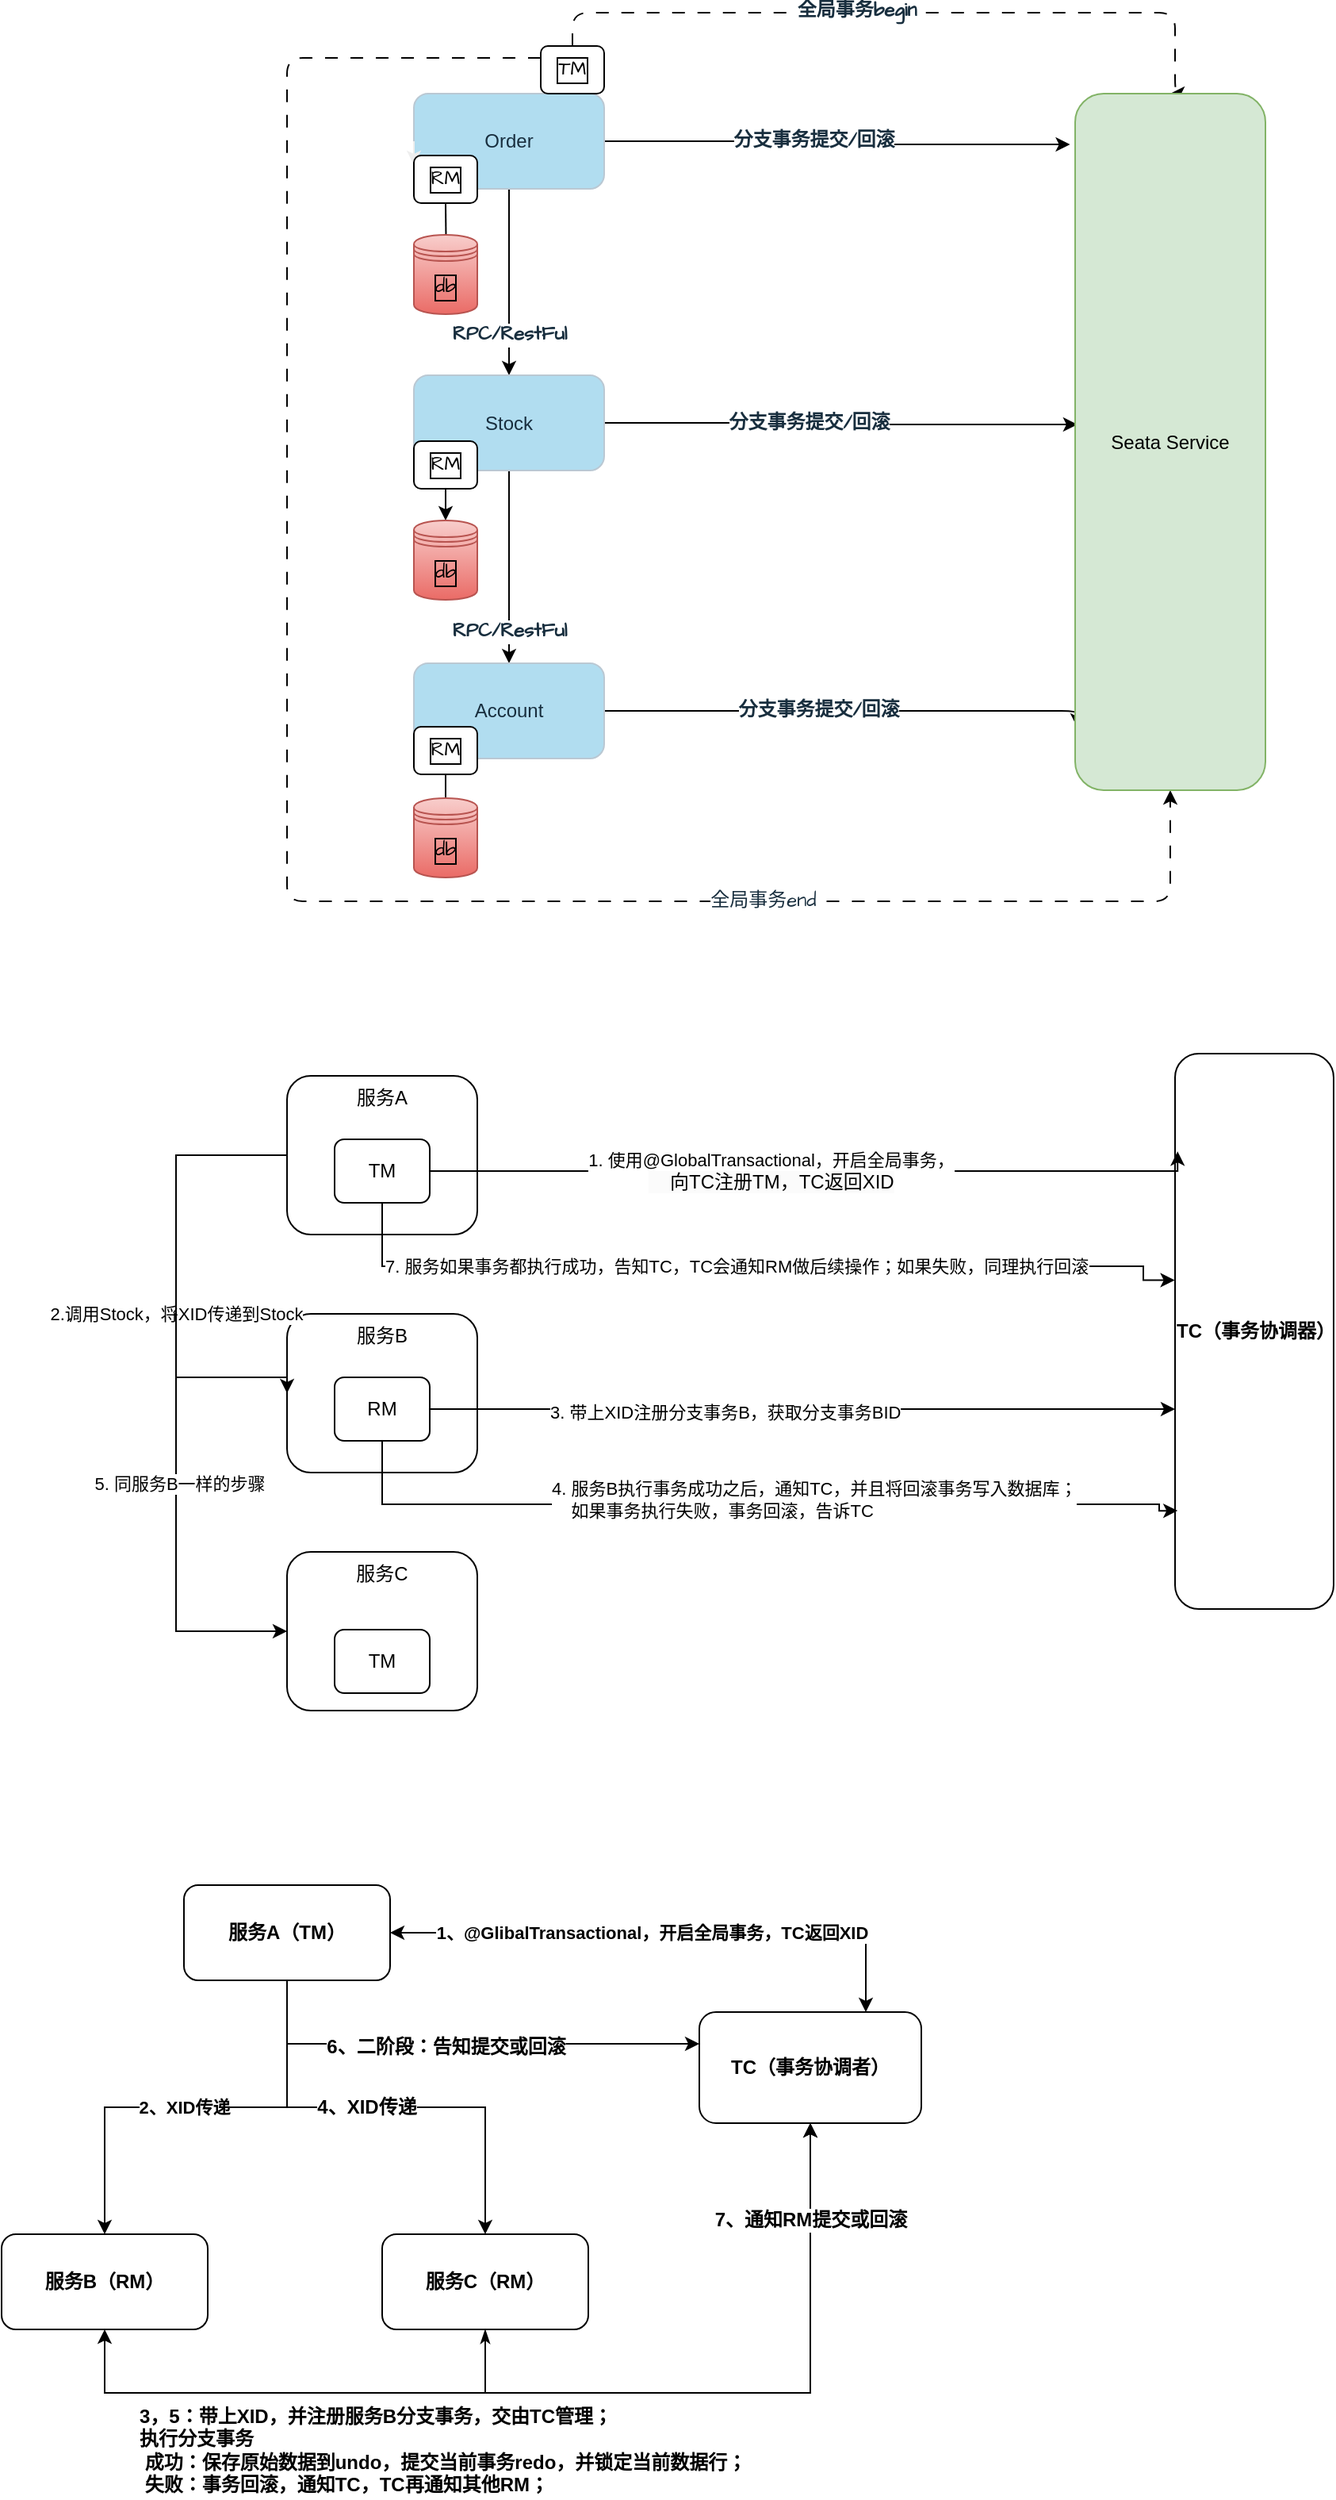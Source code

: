 <mxfile version="20.8.19" type="github">
  <diagram id="EijaFWclXzNpHAFsAF2D" name="第 1 页">
    <mxGraphModel dx="1219" dy="656" grid="1" gridSize="10" guides="1" tooltips="1" connect="1" arrows="1" fold="1" page="1" pageScale="1" pageWidth="827" pageHeight="1169" math="0" shadow="0">
      <root>
        <mxCell id="0" />
        <mxCell id="1" parent="0" />
        <mxCell id="QYrEDv9TqQ3OovLWhWfL-129" value="服务A（TM）" style="rounded=1;whiteSpace=wrap;html=1;glass=0;pointerEvents=1;fontStyle=1;" vertex="1" parent="1">
          <mxGeometry x="145" y="1270" width="130" height="60" as="geometry" />
        </mxCell>
        <mxCell id="QYrEDv9TqQ3OovLWhWfL-101" value="服务B" style="rounded=1;glass=0;pointerEvents=1;verticalAlign=top;whiteSpace=wrap;movable=1;resizable=1;rotatable=1;deletable=1;editable=1;locked=0;connectable=1;" vertex="1" parent="1">
          <mxGeometry x="210" y="910" width="120" height="100" as="geometry" />
        </mxCell>
        <mxCell id="QYrEDv9TqQ3OovLWhWfL-100" style="edgeStyle=orthogonalEdgeStyle;rounded=0;orthogonalLoop=1;jettySize=auto;html=1;startArrow=none;startFill=0;entryX=0;entryY=0.5;entryDx=0;entryDy=0;" edge="1" parent="1" source="QYrEDv9TqQ3OovLWhWfL-97" target="QYrEDv9TqQ3OovLWhWfL-101">
          <mxGeometry relative="1" as="geometry">
            <mxPoint x="180" y="880" as="targetPoint" />
            <Array as="points">
              <mxPoint x="140" y="810" />
              <mxPoint x="140" y="950" />
            </Array>
          </mxGeometry>
        </mxCell>
        <mxCell id="QYrEDv9TqQ3OovLWhWfL-103" value="2.调用Stock，将XID传递到Stock" style="edgeLabel;html=1;align=center;verticalAlign=middle;resizable=0;points=[];" vertex="1" connectable="0" parent="QYrEDv9TqQ3OovLWhWfL-100">
          <mxGeometry x="0.17" relative="1" as="geometry">
            <mxPoint as="offset" />
          </mxGeometry>
        </mxCell>
        <mxCell id="QYrEDv9TqQ3OovLWhWfL-111" style="edgeStyle=orthogonalEdgeStyle;rounded=0;orthogonalLoop=1;jettySize=auto;html=1;startArrow=none;startFill=0;entryX=0;entryY=0.5;entryDx=0;entryDy=0;" edge="1" parent="1" source="QYrEDv9TqQ3OovLWhWfL-97" target="QYrEDv9TqQ3OovLWhWfL-105">
          <mxGeometry relative="1" as="geometry">
            <mxPoint x="150" y="1020" as="targetPoint" />
            <Array as="points">
              <mxPoint x="140" y="810" />
              <mxPoint x="140" y="1110" />
            </Array>
          </mxGeometry>
        </mxCell>
        <mxCell id="QYrEDv9TqQ3OovLWhWfL-112" value="5. 同服务B一样的步骤" style="edgeLabel;html=1;align=center;verticalAlign=middle;resizable=0;points=[];" vertex="1" connectable="0" parent="QYrEDv9TqQ3OovLWhWfL-111">
          <mxGeometry x="0.259" y="2" relative="1" as="geometry">
            <mxPoint as="offset" />
          </mxGeometry>
        </mxCell>
        <mxCell id="QYrEDv9TqQ3OovLWhWfL-97" value="服务A" style="rounded=1;glass=0;pointerEvents=1;verticalAlign=top;whiteSpace=wrap;movable=1;resizable=1;rotatable=1;deletable=1;editable=1;locked=0;connectable=1;" vertex="1" parent="1">
          <mxGeometry x="210" y="760" width="120" height="100" as="geometry" />
        </mxCell>
        <mxCell id="QYrEDv9TqQ3OovLWhWfL-5" value="" style="edgeStyle=orthogonalEdgeStyle;rounded=1;orthogonalLoop=1;jettySize=auto;html=1;labelBackgroundColor=none;strokeColor=#000000;fontColor=default;" edge="1" parent="1" source="QYrEDv9TqQ3OovLWhWfL-3" target="QYrEDv9TqQ3OovLWhWfL-4">
          <mxGeometry relative="1" as="geometry" />
        </mxCell>
        <mxCell id="QYrEDv9TqQ3OovLWhWfL-34" value="RPC/RestFul" style="edgeLabel;align=center;verticalAlign=middle;resizable=0;points=[];fontSize=12;fontFamily=Architects Daughter;fontColor=#182E3E;html=1;fontStyle=1;rounded=1;" vertex="1" connectable="0" parent="QYrEDv9TqQ3OovLWhWfL-5">
          <mxGeometry x="-0.304" y="-1" relative="1" as="geometry">
            <mxPoint x="1" y="51" as="offset" />
          </mxGeometry>
        </mxCell>
        <mxCell id="QYrEDv9TqQ3OovLWhWfL-14" style="edgeStyle=orthogonalEdgeStyle;hachureGap=4;orthogonalLoop=1;jettySize=auto;html=1;entryX=0.5;entryY=0;entryDx=0;entryDy=0;strokeColor=#000000;fontFamily=Architects Daughter;fontSource=https%3A%2F%2Ffonts.googleapis.com%2Fcss%3Ffamily%3DArchitects%2BDaughter;fontSize=16;fontColor=#FFFFFF;dashed=1;rounded=1;dashPattern=8 8;shadow=0;exitX=0.5;exitY=0;exitDx=0;exitDy=0;" edge="1" parent="1" source="QYrEDv9TqQ3OovLWhWfL-47" target="QYrEDv9TqQ3OovLWhWfL-11">
          <mxGeometry relative="1" as="geometry">
            <mxPoint x="380" y="141" as="sourcePoint" />
            <Array as="points">
              <mxPoint x="390" y="90" />
              <mxPoint x="770" y="90" />
            </Array>
          </mxGeometry>
        </mxCell>
        <mxCell id="QYrEDv9TqQ3OovLWhWfL-27" value="全局事务begin" style="edgeLabel;html=1;align=center;verticalAlign=middle;resizable=0;points=[];fontSize=12;fontFamily=Architects Daughter;fontColor=#182E3E;fontStyle=1;rounded=1;" vertex="1" connectable="0" parent="QYrEDv9TqQ3OovLWhWfL-14">
          <mxGeometry x="-0.12" y="1" relative="1" as="geometry">
            <mxPoint as="offset" />
          </mxGeometry>
        </mxCell>
        <mxCell id="QYrEDv9TqQ3OovLWhWfL-23" style="edgeStyle=orthogonalEdgeStyle;rounded=1;hachureGap=4;orthogonalLoop=1;jettySize=auto;html=1;strokeColor=#000000;fontFamily=Architects Daughter;fontSource=https%3A%2F%2Ffonts.googleapis.com%2Fcss%3Ffamily%3DArchitects%2BDaughter;fontSize=16;fontColor=#FFFFFF;entryX=-0.027;entryY=0.073;entryDx=0;entryDy=0;entryPerimeter=0;" edge="1" parent="1" source="QYrEDv9TqQ3OovLWhWfL-3" target="QYrEDv9TqQ3OovLWhWfL-11">
          <mxGeometry relative="1" as="geometry">
            <mxPoint x="570" y="171" as="targetPoint" />
          </mxGeometry>
        </mxCell>
        <mxCell id="QYrEDv9TqQ3OovLWhWfL-26" value="分支事务提交/回滚" style="edgeLabel;html=1;align=center;verticalAlign=middle;resizable=0;points=[];fontSize=12;fontFamily=Architects Daughter;fontColor=#182E3E;fontStyle=1;rounded=1;" vertex="1" connectable="0" parent="QYrEDv9TqQ3OovLWhWfL-23">
          <mxGeometry x="-0.228" y="3" relative="1" as="geometry">
            <mxPoint x="18" y="3" as="offset" />
          </mxGeometry>
        </mxCell>
        <mxCell id="QYrEDv9TqQ3OovLWhWfL-3" value="Order" style="rounded=1;whiteSpace=wrap;html=1;labelBackgroundColor=none;fillColor=#B1DDF0;strokeColor=#BAC8D3;fontColor=#182E3E;" vertex="1" parent="1">
          <mxGeometry x="290" y="141" width="120" height="60" as="geometry" />
        </mxCell>
        <object label="" id="QYrEDv9TqQ3OovLWhWfL-7">
          <mxCell style="edgeStyle=orthogonalEdgeStyle;rounded=1;orthogonalLoop=1;jettySize=auto;html=1;labelBackgroundColor=none;strokeColor=#000000;fontColor=default;" edge="1" parent="1" source="QYrEDv9TqQ3OovLWhWfL-4" target="QYrEDv9TqQ3OovLWhWfL-6">
            <mxGeometry relative="1" as="geometry" />
          </mxCell>
        </object>
        <mxCell id="QYrEDv9TqQ3OovLWhWfL-35" value="RPC/RestFul" style="edgeLabel;html=1;align=center;verticalAlign=middle;resizable=0;points=[];fontSize=12;fontFamily=Architects Daughter;fontColor=#182E3E;fontStyle=1;rounded=1;" vertex="1" connectable="0" parent="QYrEDv9TqQ3OovLWhWfL-7">
          <mxGeometry x="0.262" y="2" relative="1" as="geometry">
            <mxPoint x="-2" y="25" as="offset" />
          </mxGeometry>
        </mxCell>
        <mxCell id="QYrEDv9TqQ3OovLWhWfL-38" style="edgeStyle=orthogonalEdgeStyle;rounded=1;hachureGap=4;orthogonalLoop=1;jettySize=auto;html=1;exitX=1;exitY=0.5;exitDx=0;exitDy=0;entryX=0.012;entryY=0.475;entryDx=0;entryDy=0;entryPerimeter=0;strokeColor=#000000;fontFamily=Architects Daughter;fontSource=https%3A%2F%2Ffonts.googleapis.com%2Fcss%3Ffamily%3DArchitects%2BDaughter;fontSize=12;fontColor=#FFFFFF;" edge="1" parent="1" source="QYrEDv9TqQ3OovLWhWfL-4" target="QYrEDv9TqQ3OovLWhWfL-11">
          <mxGeometry relative="1" as="geometry">
            <mxPoint x="707.6" y="370.03" as="targetPoint" />
          </mxGeometry>
        </mxCell>
        <mxCell id="QYrEDv9TqQ3OovLWhWfL-41" value="分支事务提交/回滚" style="edgeLabel;html=1;align=center;verticalAlign=middle;resizable=0;points=[];fontSize=12;fontFamily=Architects Daughter;fontColor=#182E3E;fontStyle=1;rounded=1;" vertex="1" connectable="0" parent="QYrEDv9TqQ3OovLWhWfL-38">
          <mxGeometry x="-0.142" relative="1" as="geometry">
            <mxPoint as="offset" />
          </mxGeometry>
        </mxCell>
        <mxCell id="QYrEDv9TqQ3OovLWhWfL-4" value="Stock" style="whiteSpace=wrap;html=1;rounded=1;labelBackgroundColor=none;fillColor=#B1DDF0;strokeColor=#BAC8D3;fontColor=#182E3E;" vertex="1" parent="1">
          <mxGeometry x="290" y="318.5" width="120" height="60" as="geometry" />
        </mxCell>
        <mxCell id="QYrEDv9TqQ3OovLWhWfL-36" style="edgeStyle=orthogonalEdgeStyle;rounded=1;hachureGap=4;orthogonalLoop=1;jettySize=auto;html=1;entryX=-0.013;entryY=0.893;entryDx=0;entryDy=0;entryPerimeter=0;strokeColor=#000000;fontFamily=Architects Daughter;fontSource=https%3A%2F%2Ffonts.googleapis.com%2Fcss%3Ffamily%3DArchitects%2BDaughter;fontSize=12;fontColor=#FFFFFF;" edge="1" parent="1" source="QYrEDv9TqQ3OovLWhWfL-6">
          <mxGeometry relative="1" as="geometry">
            <mxPoint x="708.44" y="540.595" as="targetPoint" />
            <Array as="points">
              <mxPoint x="708" y="530" />
            </Array>
          </mxGeometry>
        </mxCell>
        <mxCell id="QYrEDv9TqQ3OovLWhWfL-37" value="分支事务提交/回滚" style="edgeLabel;html=1;align=center;verticalAlign=middle;resizable=0;points=[];fontSize=12;fontFamily=Architects Daughter;fontColor=#182E3E;fontStyle=1;rounded=1;" vertex="1" connectable="0" parent="QYrEDv9TqQ3OovLWhWfL-36">
          <mxGeometry x="-0.236" y="-2" relative="1" as="geometry">
            <mxPoint x="17" y="-2" as="offset" />
          </mxGeometry>
        </mxCell>
        <mxCell id="QYrEDv9TqQ3OovLWhWfL-6" value="Account" style="whiteSpace=wrap;html=1;rounded=1;labelBackgroundColor=none;fillColor=#B1DDF0;strokeColor=#BAC8D3;fontColor=#182E3E;" vertex="1" parent="1">
          <mxGeometry x="290" y="500" width="120" height="60" as="geometry" />
        </mxCell>
        <mxCell id="QYrEDv9TqQ3OovLWhWfL-13" style="edgeStyle=orthogonalEdgeStyle;rounded=1;hachureGap=4;orthogonalLoop=1;jettySize=auto;html=1;exitX=0;exitY=0.5;exitDx=0;exitDy=0;entryX=0;entryY=0.75;entryDx=0;entryDy=0;strokeColor=#EEEEEE;fontFamily=Architects Daughter;fontSource=https%3A%2F%2Ffonts.googleapis.com%2Fcss%3Ffamily%3DArchitects%2BDaughter;fontSize=16;fontColor=#FFFFFF;" edge="1" parent="1" source="QYrEDv9TqQ3OovLWhWfL-3" target="QYrEDv9TqQ3OovLWhWfL-3">
          <mxGeometry relative="1" as="geometry" />
        </mxCell>
        <mxCell id="QYrEDv9TqQ3OovLWhWfL-64" style="edgeStyle=orthogonalEdgeStyle;rounded=1;hachureGap=4;orthogonalLoop=1;jettySize=auto;html=1;exitX=0;exitY=0.25;exitDx=0;exitDy=0;entryX=0.5;entryY=1;entryDx=0;entryDy=0;shadow=0;strokeColor=#000000;fontFamily=Architects Daughter;fontSource=https%3A%2F%2Ffonts.googleapis.com%2Fcss%3Ffamily%3DArchitects%2BDaughter;fontSize=12;fontColor=#FFFFFF;dashed=1;dashPattern=8 8;" edge="1" parent="1" source="QYrEDv9TqQ3OovLWhWfL-47" target="QYrEDv9TqQ3OovLWhWfL-11">
          <mxGeometry relative="1" as="geometry">
            <Array as="points">
              <mxPoint x="210" y="119" />
              <mxPoint x="210" y="650" />
              <mxPoint x="767" y="650" />
            </Array>
          </mxGeometry>
        </mxCell>
        <mxCell id="QYrEDv9TqQ3OovLWhWfL-65" value="全局事务end" style="edgeLabel;html=1;align=center;verticalAlign=middle;resizable=0;points=[];fontSize=12;fontFamily=Architects Daughter;fontColor=#182E3E;rounded=1;" vertex="1" connectable="0" parent="QYrEDv9TqQ3OovLWhWfL-64">
          <mxGeometry x="0.503" relative="1" as="geometry">
            <mxPoint as="offset" />
          </mxGeometry>
        </mxCell>
        <mxCell id="QYrEDv9TqQ3OovLWhWfL-47" value="TM" style="rounded=1;whiteSpace=wrap;html=1;labelBorderColor=default;hachureGap=4;fontFamily=Architects Daughter;fontSource=https%3A%2F%2Ffonts.googleapis.com%2Fcss%3Ffamily%3DArchitects%2BDaughter;fontSize=12;" vertex="1" parent="1">
          <mxGeometry x="370" y="111" width="40" height="30" as="geometry" />
        </mxCell>
        <mxCell id="QYrEDv9TqQ3OovLWhWfL-54" style="edgeStyle=orthogonalEdgeStyle;rounded=1;hachureGap=4;orthogonalLoop=1;jettySize=auto;html=1;exitX=0.5;exitY=1;exitDx=0;exitDy=0;entryX=0.51;entryY=0.28;entryDx=0;entryDy=0;entryPerimeter=0;shadow=0;strokeColor=#000000;fontFamily=Architects Daughter;fontSource=https%3A%2F%2Ffonts.googleapis.com%2Fcss%3Ffamily%3DArchitects%2BDaughter;fontSize=12;fontColor=#FFFFFF;" edge="1" parent="1" source="QYrEDv9TqQ3OovLWhWfL-50" target="QYrEDv9TqQ3OovLWhWfL-53">
          <mxGeometry relative="1" as="geometry" />
        </mxCell>
        <mxCell id="QYrEDv9TqQ3OovLWhWfL-50" value="RM" style="rounded=1;whiteSpace=wrap;html=1;labelBorderColor=default;hachureGap=4;fontFamily=Architects Daughter;fontSource=https%3A%2F%2Ffonts.googleapis.com%2Fcss%3Ffamily%3DArchitects%2BDaughter;fontSize=12;" vertex="1" parent="1">
          <mxGeometry x="290" y="180" width="40" height="30" as="geometry" />
        </mxCell>
        <mxCell id="QYrEDv9TqQ3OovLWhWfL-58" style="edgeStyle=orthogonalEdgeStyle;rounded=1;hachureGap=4;orthogonalLoop=1;jettySize=auto;html=1;exitX=0.5;exitY=1;exitDx=0;exitDy=0;entryX=0.5;entryY=0;entryDx=0;entryDy=0;shadow=0;strokeColor=#000000;fontFamily=Architects Daughter;fontSource=https%3A%2F%2Ffonts.googleapis.com%2Fcss%3Ffamily%3DArchitects%2BDaughter;fontSize=12;fontColor=#FFFFFF;" edge="1" parent="1" source="QYrEDv9TqQ3OovLWhWfL-51" target="QYrEDv9TqQ3OovLWhWfL-57">
          <mxGeometry relative="1" as="geometry">
            <Array as="points">
              <mxPoint x="310" y="620" />
              <mxPoint x="310" y="620" />
            </Array>
          </mxGeometry>
        </mxCell>
        <mxCell id="QYrEDv9TqQ3OovLWhWfL-51" value="RM" style="rounded=1;whiteSpace=wrap;html=1;labelBorderColor=default;hachureGap=4;fontFamily=Architects Daughter;fontSource=https%3A%2F%2Ffonts.googleapis.com%2Fcss%3Ffamily%3DArchitects%2BDaughter;fontSize=12;" vertex="1" parent="1">
          <mxGeometry x="290" y="540" width="40" height="30" as="geometry" />
        </mxCell>
        <mxCell id="QYrEDv9TqQ3OovLWhWfL-56" style="edgeStyle=orthogonalEdgeStyle;rounded=1;hachureGap=4;orthogonalLoop=1;jettySize=auto;html=1;exitX=0.5;exitY=1;exitDx=0;exitDy=0;shadow=0;strokeColor=#000000;fontFamily=Architects Daughter;fontSource=https%3A%2F%2Ffonts.googleapis.com%2Fcss%3Ffamily%3DArchitects%2BDaughter;fontSize=12;fontColor=#FFFFFF;" edge="1" parent="1" source="QYrEDv9TqQ3OovLWhWfL-52" target="QYrEDv9TqQ3OovLWhWfL-55">
          <mxGeometry relative="1" as="geometry" />
        </mxCell>
        <mxCell id="QYrEDv9TqQ3OovLWhWfL-52" value="RM" style="rounded=1;whiteSpace=wrap;html=1;labelBorderColor=default;hachureGap=4;fontFamily=Architects Daughter;fontSource=https%3A%2F%2Ffonts.googleapis.com%2Fcss%3Ffamily%3DArchitects%2BDaughter;fontSize=12;" vertex="1" parent="1">
          <mxGeometry x="290" y="360" width="40" height="30" as="geometry" />
        </mxCell>
        <mxCell id="QYrEDv9TqQ3OovLWhWfL-53" value="db" style="shape=datastore;whiteSpace=wrap;html=1;labelBorderColor=default;hachureGap=4;strokeColor=#b85450;fontFamily=Architects Daughter;fontSource=https%3A%2F%2Ffonts.googleapis.com%2Fcss%3Ffamily%3DArchitects%2BDaughter;fontSize=12;fillColor=#f8cecc;gradientColor=#ea6b66;rounded=1;" vertex="1" parent="1">
          <mxGeometry x="290" y="230" width="40" height="50" as="geometry" />
        </mxCell>
        <mxCell id="QYrEDv9TqQ3OovLWhWfL-55" value="db" style="shape=datastore;whiteSpace=wrap;html=1;labelBorderColor=default;hachureGap=4;strokeColor=#b85450;fontFamily=Architects Daughter;fontSource=https%3A%2F%2Ffonts.googleapis.com%2Fcss%3Ffamily%3DArchitects%2BDaughter;fontSize=12;fillColor=#f8cecc;gradientColor=#ea6b66;rounded=1;" vertex="1" parent="1">
          <mxGeometry x="290" y="410" width="40" height="50" as="geometry" />
        </mxCell>
        <mxCell id="QYrEDv9TqQ3OovLWhWfL-57" value="db" style="shape=datastore;whiteSpace=wrap;html=1;labelBorderColor=default;hachureGap=4;strokeColor=#b85450;fontFamily=Architects Daughter;fontSource=https%3A%2F%2Ffonts.googleapis.com%2Fcss%3Ffamily%3DArchitects%2BDaughter;fontSize=12;fillColor=#f8cecc;gradientColor=#ea6b66;rounded=1;" vertex="1" parent="1">
          <mxGeometry x="290" y="585" width="40" height="50" as="geometry" />
        </mxCell>
        <mxCell id="QYrEDv9TqQ3OovLWhWfL-11" value="Seata Service" style="rounded=1;whiteSpace=wrap;html=1;labelBackgroundColor=none;fillColor=#d5e8d4;strokeColor=#82b366;" vertex="1" parent="1">
          <mxGeometry x="707" y="141" width="120" height="439" as="geometry" />
        </mxCell>
        <mxCell id="QYrEDv9TqQ3OovLWhWfL-83" value="TC（事务协调器）" style="rounded=1;labelBackgroundColor=none;fontStyle=1;whiteSpace=wrap;" vertex="1" parent="1">
          <mxGeometry x="770" y="746" width="100" height="350" as="geometry" />
        </mxCell>
        <mxCell id="QYrEDv9TqQ3OovLWhWfL-98" value="" style="edgeStyle=orthogonalEdgeStyle;rounded=0;orthogonalLoop=1;jettySize=auto;entryX=0.016;entryY=0.176;entryDx=0;entryDy=0;entryPerimeter=0;startArrow=none;startFill=0;" edge="1" parent="1" source="QYrEDv9TqQ3OovLWhWfL-96" target="QYrEDv9TqQ3OovLWhWfL-83">
          <mxGeometry relative="1" as="geometry">
            <Array as="points">
              <mxPoint x="770" y="820" />
              <mxPoint x="770" y="820" />
            </Array>
          </mxGeometry>
        </mxCell>
        <mxCell id="QYrEDv9TqQ3OovLWhWfL-99" value="1. 使用@GlobalTransactional，开启全局事务，&lt;br style=&quot;border-color: var(--border-color); padding: 0px; margin: 0px; font-size: 12px; text-align: left; background-color: rgb(251, 251, 251);&quot;&gt;&lt;span style=&quot;font-size: 12px; text-align: left; background-color: rgb(251, 251, 251);&quot;&gt;&amp;nbsp; &amp;nbsp; 向TC注册TM，TC返回XID&lt;/span&gt;" style="edgeLabel;html=1;align=center;verticalAlign=middle;resizable=0;points=[];" vertex="1" connectable="0" parent="QYrEDv9TqQ3OovLWhWfL-98">
          <mxGeometry x="-0.161" relative="1" as="geometry">
            <mxPoint x="12" as="offset" />
          </mxGeometry>
        </mxCell>
        <mxCell id="QYrEDv9TqQ3OovLWhWfL-113" style="edgeStyle=orthogonalEdgeStyle;rounded=0;orthogonalLoop=1;jettySize=auto;html=1;entryX=-0.002;entryY=0.408;entryDx=0;entryDy=0;entryPerimeter=0;startArrow=none;startFill=0;" edge="1" parent="1" source="QYrEDv9TqQ3OovLWhWfL-96" target="QYrEDv9TqQ3OovLWhWfL-83">
          <mxGeometry relative="1" as="geometry">
            <Array as="points">
              <mxPoint x="270" y="880" />
              <mxPoint x="750" y="880" />
            </Array>
          </mxGeometry>
        </mxCell>
        <mxCell id="QYrEDv9TqQ3OovLWhWfL-114" value="7. 服务如果事务都执行成功，告知TC，TC会通知RM做后续操作；如果失败，同理执行回滚" style="edgeLabel;html=1;align=left;verticalAlign=middle;resizable=0;points=[];" vertex="1" connectable="0" parent="QYrEDv9TqQ3OovLWhWfL-113">
          <mxGeometry x="-0.444" relative="1" as="geometry">
            <mxPoint x="-113" as="offset" />
          </mxGeometry>
        </mxCell>
        <mxCell id="QYrEDv9TqQ3OovLWhWfL-96" value="TM" style="rounded=1;glass=0;pointerEvents=1;resizable=1;whiteSpace=wrap;movable=1;rotatable=1;deletable=1;editable=1;locked=0;connectable=1;" vertex="1" parent="1">
          <mxGeometry x="240" y="800" width="60" height="40" as="geometry" />
        </mxCell>
        <mxCell id="QYrEDv9TqQ3OovLWhWfL-109" style="edgeStyle=orthogonalEdgeStyle;rounded=0;orthogonalLoop=1;jettySize=auto;html=1;startArrow=none;startFill=0;entryX=0.016;entryY=0.823;entryDx=0;entryDy=0;entryPerimeter=0;" edge="1" parent="1" source="QYrEDv9TqQ3OovLWhWfL-102" target="QYrEDv9TqQ3OovLWhWfL-83">
          <mxGeometry relative="1" as="geometry">
            <mxPoint x="740" y="1050" as="targetPoint" />
            <Array as="points">
              <mxPoint x="270" y="1030" />
              <mxPoint x="760" y="1030" />
              <mxPoint x="760" y="1034" />
            </Array>
          </mxGeometry>
        </mxCell>
        <mxCell id="QYrEDv9TqQ3OovLWhWfL-110" value="4. 服务B执行事务成功之后，通知TC，并且将回滚事务写入数据库；&lt;br style=&quot;border-color: var(--border-color);&quot;&gt;&lt;span style=&quot;&quot;&gt;&amp;nbsp; &amp;nbsp; 如果事务执行失败，事务回滚，告诉TC&lt;/span&gt;" style="edgeLabel;html=1;align=left;verticalAlign=middle;resizable=0;points=[];" vertex="1" connectable="0" parent="QYrEDv9TqQ3OovLWhWfL-109">
          <mxGeometry x="-0.497" y="3" relative="1" as="geometry">
            <mxPoint x="8" as="offset" />
          </mxGeometry>
        </mxCell>
        <mxCell id="QYrEDv9TqQ3OovLWhWfL-102" value="RM" style="rounded=1;glass=0;pointerEvents=1;resizable=1;whiteSpace=wrap;movable=1;rotatable=1;deletable=1;editable=1;locked=0;connectable=1;" vertex="1" parent="1">
          <mxGeometry x="240" y="950" width="60" height="40" as="geometry" />
        </mxCell>
        <mxCell id="QYrEDv9TqQ3OovLWhWfL-88" value="" style="edgeStyle=orthogonalEdgeStyle;rounded=0;orthogonalLoop=1;jettySize=auto;exitX=1;exitY=0.5;exitDx=0;exitDy=0;" edge="1" parent="1" source="QYrEDv9TqQ3OovLWhWfL-102" target="QYrEDv9TqQ3OovLWhWfL-83">
          <mxGeometry relative="1" as="geometry">
            <mxPoint x="579.6" y="929.6" as="targetPoint" />
            <mxPoint x="330" y="930" as="sourcePoint" />
            <Array as="points">
              <mxPoint x="610" y="970" />
              <mxPoint x="610" y="970" />
            </Array>
          </mxGeometry>
        </mxCell>
        <mxCell id="QYrEDv9TqQ3OovLWhWfL-104" value="3. 带上XID注册分支事务B，获取分支事务BID" style="edgeLabel;html=1;align=left;verticalAlign=middle;resizable=0;points=[];" vertex="1" connectable="0" parent="QYrEDv9TqQ3OovLWhWfL-88">
          <mxGeometry x="-0.681" y="-2" relative="1" as="geometry">
            <mxPoint x="-1" as="offset" />
          </mxGeometry>
        </mxCell>
        <mxCell id="QYrEDv9TqQ3OovLWhWfL-105" value="服务C" style="rounded=1;glass=0;pointerEvents=1;verticalAlign=top;whiteSpace=wrap;movable=1;resizable=1;rotatable=1;deletable=1;editable=1;locked=0;connectable=1;" vertex="1" parent="1">
          <mxGeometry x="210" y="1060" width="120" height="100" as="geometry" />
        </mxCell>
        <mxCell id="QYrEDv9TqQ3OovLWhWfL-106" value="TM" style="rounded=1;glass=0;pointerEvents=1;resizable=1;whiteSpace=wrap;movable=1;rotatable=1;deletable=1;editable=1;locked=0;connectable=1;" vertex="1" parent="1">
          <mxGeometry x="240" y="1109" width="60" height="40" as="geometry" />
        </mxCell>
        <mxCell id="QYrEDv9TqQ3OovLWhWfL-138" style="edgeStyle=orthogonalEdgeStyle;rounded=0;orthogonalLoop=1;jettySize=auto;html=1;startArrow=classicThin;startFill=1;fontStyle=1;" edge="1" parent="1" source="QYrEDv9TqQ3OovLWhWfL-118" target="QYrEDv9TqQ3OovLWhWfL-126">
          <mxGeometry relative="1" as="geometry">
            <Array as="points">
              <mxPoint x="335" y="1590" />
              <mxPoint x="540" y="1590" />
            </Array>
          </mxGeometry>
        </mxCell>
        <mxCell id="QYrEDv9TqQ3OovLWhWfL-118" value="服务C（RM）" style="rounded=1;whiteSpace=wrap;html=1;glass=0;pointerEvents=1;fontStyle=1;" vertex="1" parent="1">
          <mxGeometry x="270" y="1490" width="130" height="60" as="geometry" />
        </mxCell>
        <mxCell id="QYrEDv9TqQ3OovLWhWfL-135" style="edgeStyle=orthogonalEdgeStyle;rounded=0;orthogonalLoop=1;jettySize=auto;html=1;startArrow=classic;startFill=1;fontStyle=1;" edge="1" parent="1" source="QYrEDv9TqQ3OovLWhWfL-123" target="QYrEDv9TqQ3OovLWhWfL-126">
          <mxGeometry relative="1" as="geometry">
            <Array as="points">
              <mxPoint x="95" y="1590" />
              <mxPoint x="540" y="1590" />
            </Array>
          </mxGeometry>
        </mxCell>
        <mxCell id="QYrEDv9TqQ3OovLWhWfL-143" value="3，5：带上XID，并注册服务B分支事务，交由TC管理；&lt;br&gt;执行分支事务&lt;br&gt;&lt;span style=&quot;white-space: pre;&quot;&gt;	&lt;/span&gt;成功：保存原始数据到undo，提交当前事务redo，并锁定当前数据行；&lt;span style=&quot;white-space: pre;&quot;&gt;	&lt;/span&gt;&lt;br&gt;&lt;span style=&quot;white-space: pre;&quot;&gt;	&lt;/span&gt;失败：事务回滚，通知TC，TC再通知其他RM；" style="edgeLabel;align=left;verticalAlign=top;resizable=0;points=[];fontStyle=1;fontSize=12;html=1;spacingTop=3;spacing=2;" vertex="1" connectable="0" parent="QYrEDv9TqQ3OovLWhWfL-135">
          <mxGeometry x="-0.769" y="2" relative="1" as="geometry">
            <mxPoint x="-16" as="offset" />
          </mxGeometry>
        </mxCell>
        <mxCell id="QYrEDv9TqQ3OovLWhWfL-152" value="7、通知RM提交或回滚" style="edgeLabel;html=1;align=center;verticalAlign=middle;resizable=0;points=[];fontSize=12;fontStyle=1;" vertex="1" connectable="0" parent="QYrEDv9TqQ3OovLWhWfL-135">
          <mxGeometry x="0.815" relative="1" as="geometry">
            <mxPoint as="offset" />
          </mxGeometry>
        </mxCell>
        <mxCell id="QYrEDv9TqQ3OovLWhWfL-123" value="服务B（RM）" style="rounded=1;whiteSpace=wrap;html=1;glass=0;pointerEvents=1;fontStyle=1;" vertex="1" parent="1">
          <mxGeometry x="30" y="1490" width="130" height="60" as="geometry" />
        </mxCell>
        <mxCell id="QYrEDv9TqQ3OovLWhWfL-126" value="TC（事务协调者）" style="rounded=1;whiteSpace=wrap;html=1;glass=0;pointerEvents=1;fontStyle=1;" vertex="1" parent="1">
          <mxGeometry x="470" y="1350" width="140" height="70" as="geometry" />
        </mxCell>
        <mxCell id="QYrEDv9TqQ3OovLWhWfL-130" value="1、@GlibalTransactional，开启全局事务，TC返回XID" style="edgeStyle=orthogonalEdgeStyle;rounded=0;orthogonalLoop=1;jettySize=auto;html=1;startArrow=classic;startFill=1;fontStyle=1;entryX=0.75;entryY=0;entryDx=0;entryDy=0;" edge="1" parent="1" source="QYrEDv9TqQ3OovLWhWfL-129" target="QYrEDv9TqQ3OovLWhWfL-126">
          <mxGeometry x="-0.057" relative="1" as="geometry">
            <mxPoint x="540" y="1350" as="targetPoint" />
            <mxPoint as="offset" />
          </mxGeometry>
        </mxCell>
        <mxCell id="QYrEDv9TqQ3OovLWhWfL-132" style="edgeStyle=orthogonalEdgeStyle;rounded=0;orthogonalLoop=1;jettySize=auto;html=1;startArrow=none;startFill=0;fontStyle=1;" edge="1" parent="1" source="QYrEDv9TqQ3OovLWhWfL-129" target="QYrEDv9TqQ3OovLWhWfL-123">
          <mxGeometry relative="1" as="geometry" />
        </mxCell>
        <mxCell id="QYrEDv9TqQ3OovLWhWfL-134" value="2、XID传递" style="edgeLabel;html=1;align=center;verticalAlign=middle;resizable=0;points=[];fontStyle=1;" vertex="1" connectable="0" parent="QYrEDv9TqQ3OovLWhWfL-132">
          <mxGeometry x="-0.187" relative="1" as="geometry">
            <mxPoint x="-33" as="offset" />
          </mxGeometry>
        </mxCell>
        <mxCell id="QYrEDv9TqQ3OovLWhWfL-139" style="edgeStyle=orthogonalEdgeStyle;rounded=0;orthogonalLoop=1;jettySize=auto;html=1;startArrow=none;startFill=0;fontStyle=1;" edge="1" parent="1" source="QYrEDv9TqQ3OovLWhWfL-129" target="QYrEDv9TqQ3OovLWhWfL-118">
          <mxGeometry relative="1" as="geometry">
            <Array as="points">
              <mxPoint x="210" y="1410" />
              <mxPoint x="335" y="1410" />
            </Array>
          </mxGeometry>
        </mxCell>
        <mxCell id="QYrEDv9TqQ3OovLWhWfL-144" value="4、XID传递" style="edgeLabel;html=1;align=center;verticalAlign=middle;resizable=0;points=[];fontSize=12;fontStyle=1;" vertex="1" connectable="0" parent="QYrEDv9TqQ3OovLWhWfL-139">
          <mxGeometry x="-0.153" relative="1" as="geometry">
            <mxPoint x="9" as="offset" />
          </mxGeometry>
        </mxCell>
        <mxCell id="QYrEDv9TqQ3OovLWhWfL-147" style="edgeStyle=orthogonalEdgeStyle;rounded=0;orthogonalLoop=1;jettySize=auto;html=1;fontSize=12;startArrow=none;startFill=0;fontStyle=1;" edge="1" parent="1" source="QYrEDv9TqQ3OovLWhWfL-129">
          <mxGeometry relative="1" as="geometry">
            <mxPoint x="470" y="1370" as="targetPoint" />
            <Array as="points">
              <mxPoint x="210" y="1370" />
              <mxPoint x="470" y="1370" />
            </Array>
          </mxGeometry>
        </mxCell>
        <mxCell id="QYrEDv9TqQ3OovLWhWfL-149" value="6、二阶段：告知提交或回滚" style="edgeLabel;html=1;align=center;verticalAlign=middle;resizable=0;points=[];fontSize=12;fontStyle=1;" vertex="1" connectable="0" parent="QYrEDv9TqQ3OovLWhWfL-147">
          <mxGeometry x="-0.478" y="-2" relative="1" as="geometry">
            <mxPoint x="61" as="offset" />
          </mxGeometry>
        </mxCell>
      </root>
    </mxGraphModel>
  </diagram>
</mxfile>
